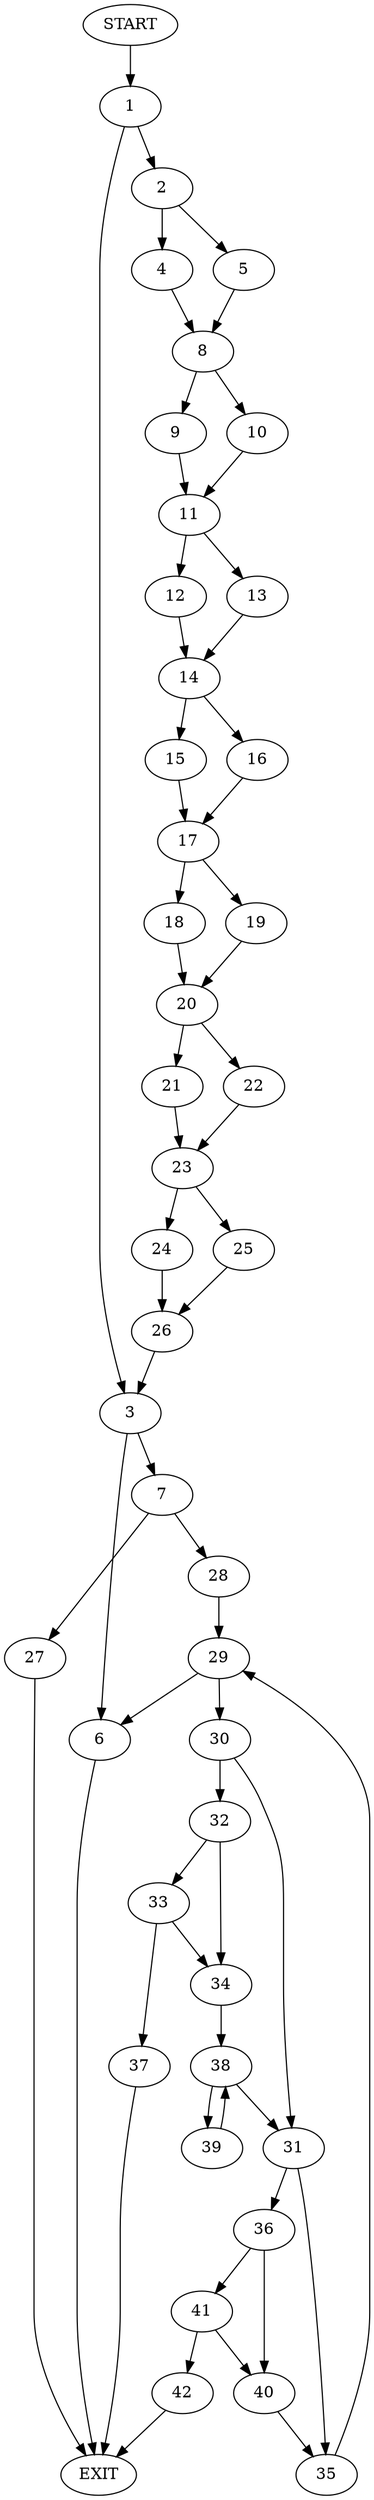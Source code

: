 digraph {
0 [label="START"]
43 [label="EXIT"]
0 -> 1
1 -> 2
1 -> 3
2 -> 4
2 -> 5
3 -> 6
3 -> 7
4 -> 8
5 -> 8
8 -> 9
8 -> 10
10 -> 11
9 -> 11
11 -> 12
11 -> 13
12 -> 14
13 -> 14
14 -> 15
14 -> 16
15 -> 17
16 -> 17
17 -> 18
17 -> 19
18 -> 20
19 -> 20
20 -> 21
20 -> 22
21 -> 23
22 -> 23
23 -> 24
23 -> 25
25 -> 26
24 -> 26
26 -> 3
6 -> 43
7 -> 27
7 -> 28
27 -> 43
28 -> 29
29 -> 6
29 -> 30
30 -> 31
30 -> 32
32 -> 33
32 -> 34
31 -> 35
31 -> 36
33 -> 37
33 -> 34
34 -> 38
37 -> 43
38 -> 31
38 -> 39
39 -> 38
35 -> 29
36 -> 40
36 -> 41
41 -> 42
41 -> 40
40 -> 35
42 -> 43
}
